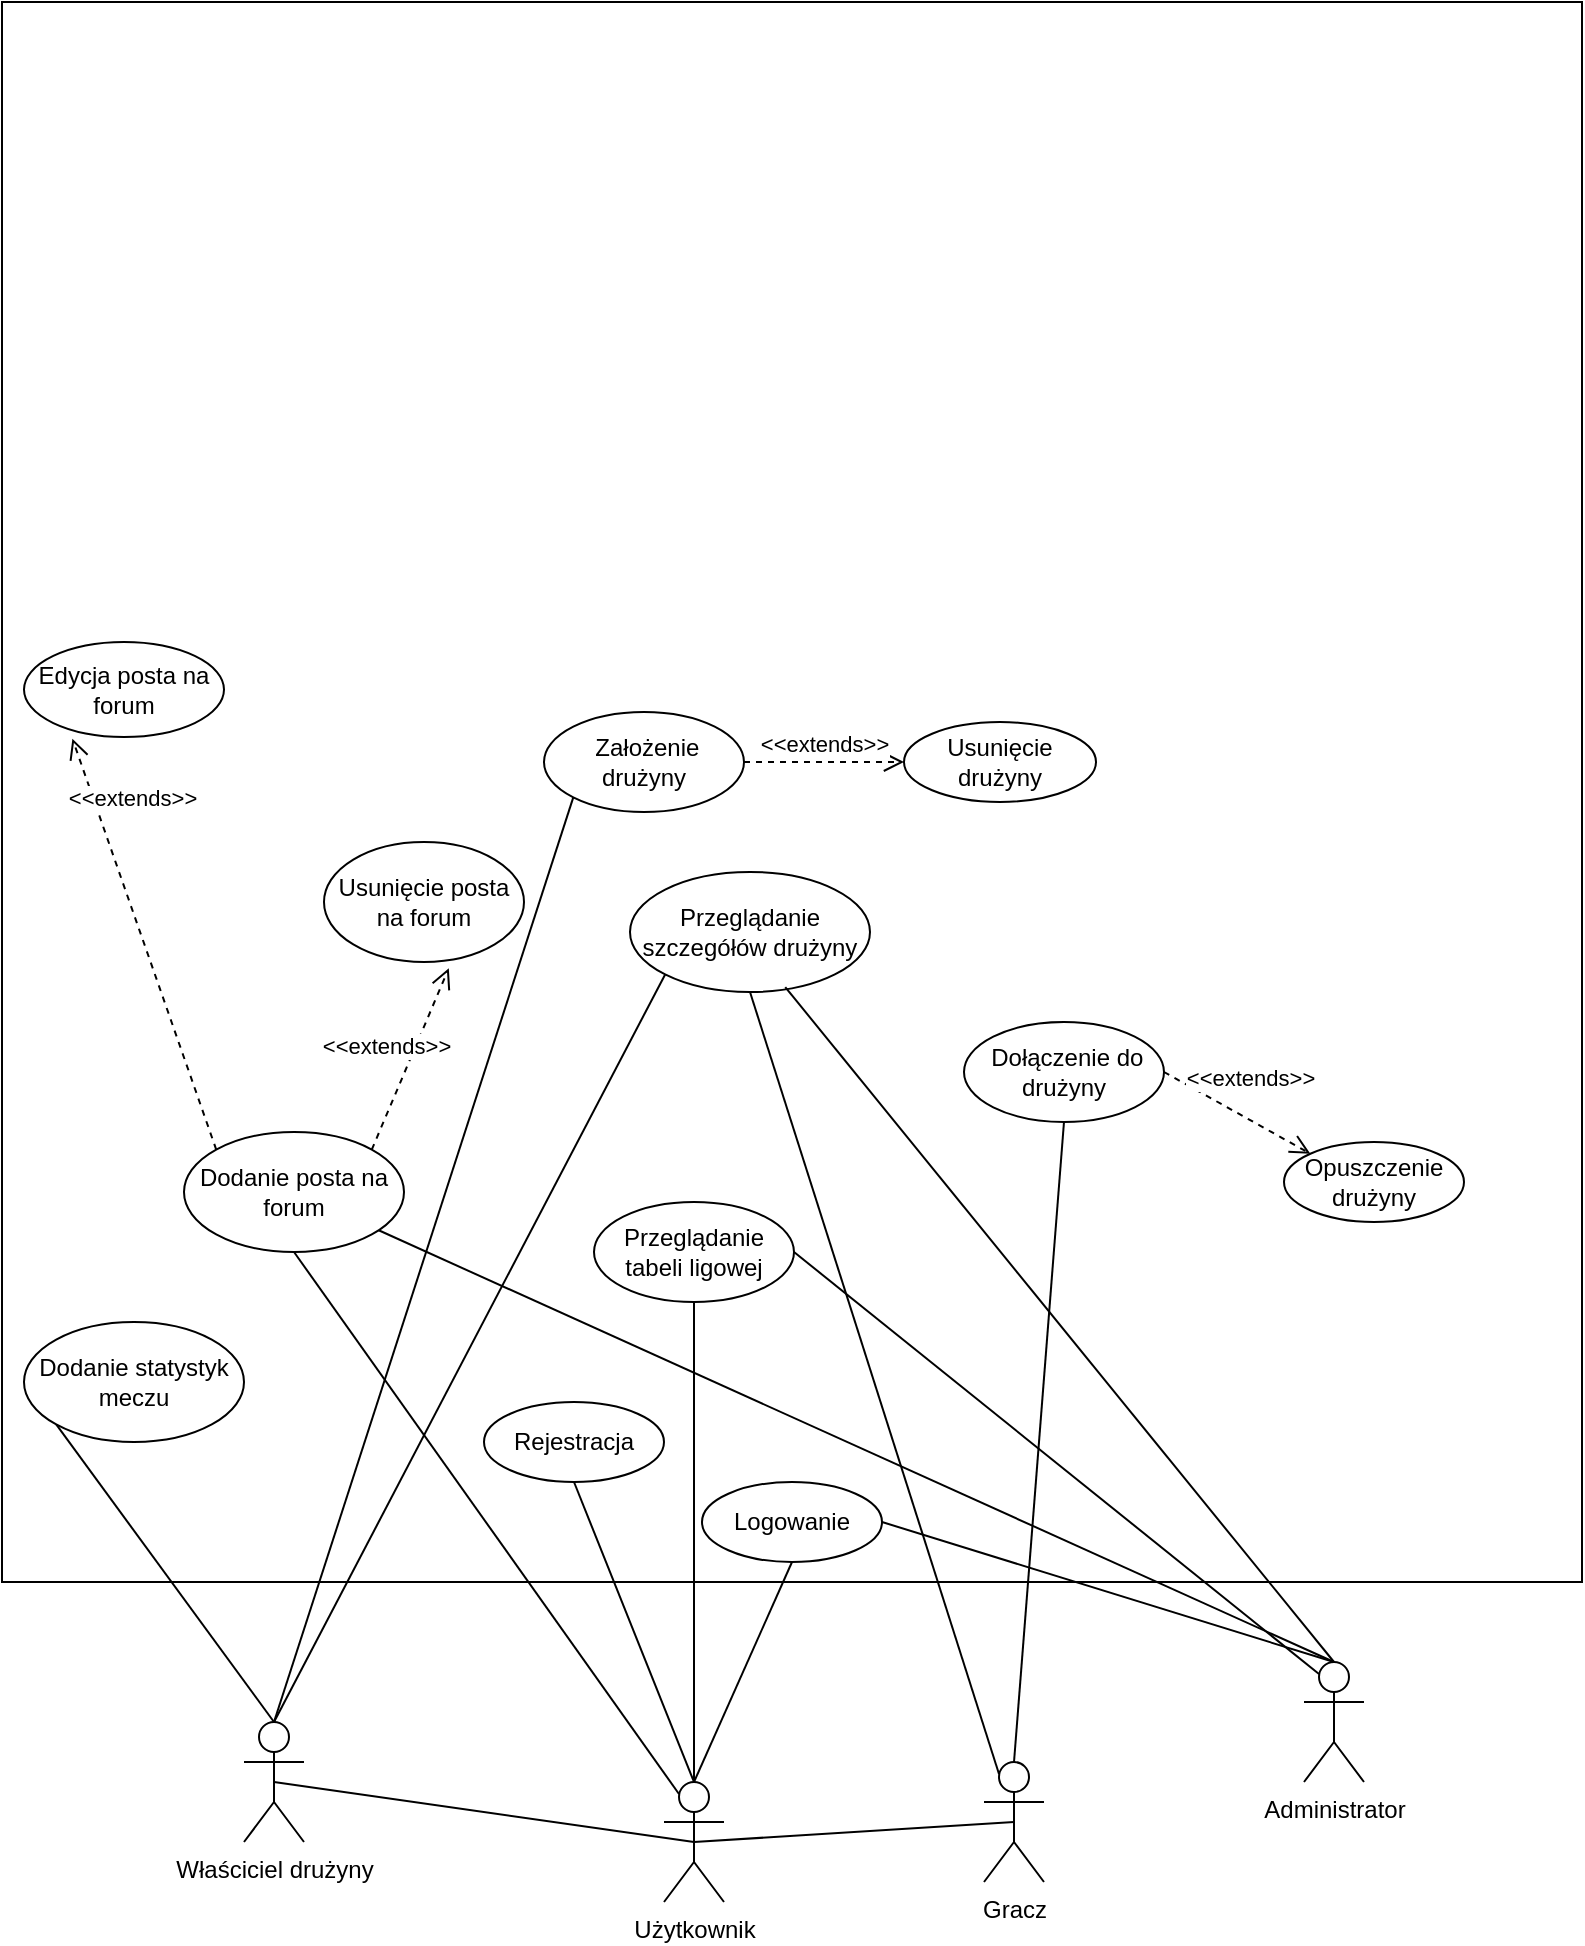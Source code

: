 <mxfile version="22.1.5" type="github">
  <diagram name="Strona-1" id="X-7RsSTV_ApfDy_lV50m">
    <mxGraphModel dx="1687" dy="911" grid="1" gridSize="10" guides="1" tooltips="1" connect="1" arrows="1" fold="1" page="1" pageScale="1" pageWidth="827" pageHeight="1169" math="0" shadow="0">
      <root>
        <mxCell id="0" />
        <mxCell id="1" parent="0" />
        <mxCell id="tqh2C1JOozACmvzIIyUE-1" value="Właściciel drużyny" style="shape=umlActor;verticalLabelPosition=bottom;verticalAlign=top;html=1;outlineConnect=0;" vertex="1" parent="1">
          <mxGeometry x="140" y="980" width="30" height="60" as="geometry" />
        </mxCell>
        <mxCell id="tqh2C1JOozACmvzIIyUE-2" value="Użytkownik" style="shape=umlActor;verticalLabelPosition=bottom;verticalAlign=top;html=1;outlineConnect=0;" vertex="1" parent="1">
          <mxGeometry x="350" y="1010" width="30" height="60" as="geometry" />
        </mxCell>
        <mxCell id="tqh2C1JOozACmvzIIyUE-3" value="Administrator" style="shape=umlActor;verticalLabelPosition=bottom;verticalAlign=top;html=1;outlineConnect=0;" vertex="1" parent="1">
          <mxGeometry x="670" y="950" width="30" height="60" as="geometry" />
        </mxCell>
        <mxCell id="tqh2C1JOozACmvzIIyUE-6" value="Gracz" style="shape=umlActor;verticalLabelPosition=bottom;verticalAlign=top;html=1;outlineConnect=0;" vertex="1" parent="1">
          <mxGeometry x="510" y="1000" width="30" height="60" as="geometry" />
        </mxCell>
        <mxCell id="tqh2C1JOozACmvzIIyUE-7" value="" style="whiteSpace=wrap;html=1;aspect=fixed;fillColor=none;" vertex="1" parent="1">
          <mxGeometry x="19" y="120" width="790" height="790" as="geometry" />
        </mxCell>
        <mxCell id="tqh2C1JOozACmvzIIyUE-8" value="" style="endArrow=none;html=1;rounded=0;exitX=0.5;exitY=0.5;exitDx=0;exitDy=0;exitPerimeter=0;entryX=0.5;entryY=0.5;entryDx=0;entryDy=0;entryPerimeter=0;" edge="1" parent="1" source="tqh2C1JOozACmvzIIyUE-2" target="tqh2C1JOozACmvzIIyUE-6">
          <mxGeometry width="50" height="50" relative="1" as="geometry">
            <mxPoint x="290" y="740" as="sourcePoint" />
            <mxPoint x="390" y="730" as="targetPoint" />
          </mxGeometry>
        </mxCell>
        <mxCell id="tqh2C1JOozACmvzIIyUE-9" value="" style="endArrow=none;html=1;rounded=0;entryX=0.5;entryY=0.5;entryDx=0;entryDy=0;entryPerimeter=0;exitX=0.5;exitY=0.5;exitDx=0;exitDy=0;exitPerimeter=0;" edge="1" parent="1" source="tqh2C1JOozACmvzIIyUE-2" target="tqh2C1JOozACmvzIIyUE-1">
          <mxGeometry width="50" height="50" relative="1" as="geometry">
            <mxPoint x="370" y="750" as="sourcePoint" />
            <mxPoint x="40" y="700" as="targetPoint" />
          </mxGeometry>
        </mxCell>
        <mxCell id="tqh2C1JOozACmvzIIyUE-13" value="&amp;nbsp;Założenie drużyny" style="ellipse;whiteSpace=wrap;html=1;" vertex="1" parent="1">
          <mxGeometry x="290" y="475" width="100" height="50" as="geometry" />
        </mxCell>
        <mxCell id="tqh2C1JOozACmvzIIyUE-14" value="&amp;nbsp;Dołączenie do drużyny" style="ellipse;whiteSpace=wrap;html=1;" vertex="1" parent="1">
          <mxGeometry x="500" y="630" width="100" height="50" as="geometry" />
        </mxCell>
        <mxCell id="tqh2C1JOozACmvzIIyUE-16" value="Rejestracja" style="ellipse;whiteSpace=wrap;html=1;" vertex="1" parent="1">
          <mxGeometry x="260" y="820" width="90" height="40" as="geometry" />
        </mxCell>
        <mxCell id="tqh2C1JOozACmvzIIyUE-17" value="Logowanie" style="ellipse;whiteSpace=wrap;html=1;" vertex="1" parent="1">
          <mxGeometry x="369" y="860" width="90" height="40" as="geometry" />
        </mxCell>
        <mxCell id="tqh2C1JOozACmvzIIyUE-18" value="Usunięcie drużyny" style="ellipse;whiteSpace=wrap;html=1;" vertex="1" parent="1">
          <mxGeometry x="470" y="480" width="96" height="40" as="geometry" />
        </mxCell>
        <mxCell id="tqh2C1JOozACmvzIIyUE-19" value="&lt;div&gt;Opuszczenie&lt;/div&gt;&lt;div&gt;drużyny&lt;br&gt;&lt;/div&gt;" style="ellipse;whiteSpace=wrap;html=1;" vertex="1" parent="1">
          <mxGeometry x="660" y="690" width="90" height="40" as="geometry" />
        </mxCell>
        <mxCell id="tqh2C1JOozACmvzIIyUE-20" value="Dodanie statystyk meczu" style="ellipse;whiteSpace=wrap;html=1;" vertex="1" parent="1">
          <mxGeometry x="30" y="780" width="110" height="60" as="geometry" />
        </mxCell>
        <mxCell id="tqh2C1JOozACmvzIIyUE-21" value="&lt;div&gt;Przeglądanie&lt;/div&gt;&lt;div&gt;tabeli ligowej&lt;br&gt;&lt;/div&gt;" style="ellipse;whiteSpace=wrap;html=1;" vertex="1" parent="1">
          <mxGeometry x="315" y="720" width="100" height="50" as="geometry" />
        </mxCell>
        <mxCell id="tqh2C1JOozACmvzIIyUE-22" value="Przeglądanie szczegółów drużyny" style="ellipse;whiteSpace=wrap;html=1;" vertex="1" parent="1">
          <mxGeometry x="333" y="555" width="120" height="60" as="geometry" />
        </mxCell>
        <mxCell id="tqh2C1JOozACmvzIIyUE-23" value="Dodanie posta na forum" style="ellipse;whiteSpace=wrap;html=1;" vertex="1" parent="1">
          <mxGeometry x="110" y="685" width="110" height="60" as="geometry" />
        </mxCell>
        <mxCell id="tqh2C1JOozACmvzIIyUE-24" value="Usunięcie posta na forum" style="ellipse;whiteSpace=wrap;html=1;" vertex="1" parent="1">
          <mxGeometry x="180" y="540" width="100" height="60" as="geometry" />
        </mxCell>
        <mxCell id="tqh2C1JOozACmvzIIyUE-25" value="Edycja posta na forum" style="ellipse;whiteSpace=wrap;html=1;" vertex="1" parent="1">
          <mxGeometry x="30" y="440" width="100" height="47.5" as="geometry" />
        </mxCell>
        <mxCell id="tqh2C1JOozACmvzIIyUE-26" value="&amp;lt;&amp;lt;extends&amp;gt;&amp;gt;" style="html=1;verticalAlign=bottom;endArrow=open;dashed=1;endSize=8;curved=0;rounded=0;exitX=1;exitY=0.5;exitDx=0;exitDy=0;entryX=0;entryY=0.5;entryDx=0;entryDy=0;" edge="1" parent="1" source="tqh2C1JOozACmvzIIyUE-13" target="tqh2C1JOozACmvzIIyUE-18">
          <mxGeometry relative="1" as="geometry">
            <mxPoint x="339.996" y="450" as="sourcePoint" />
            <mxPoint x="486.36" y="220" as="targetPoint" />
          </mxGeometry>
        </mxCell>
        <mxCell id="tqh2C1JOozACmvzIIyUE-27" value="" style="endArrow=none;html=1;rounded=0;exitX=0.5;exitY=0;exitDx=0;exitDy=0;exitPerimeter=0;entryX=0.5;entryY=1;entryDx=0;entryDy=0;" edge="1" parent="1" source="tqh2C1JOozACmvzIIyUE-6" target="tqh2C1JOozACmvzIIyUE-14">
          <mxGeometry width="50" height="50" relative="1" as="geometry">
            <mxPoint x="390" y="480" as="sourcePoint" />
            <mxPoint x="440" y="430" as="targetPoint" />
          </mxGeometry>
        </mxCell>
        <mxCell id="tqh2C1JOozACmvzIIyUE-28" value="&amp;lt;&amp;lt;extends&amp;gt;&amp;gt;" style="html=1;verticalAlign=bottom;endArrow=open;dashed=1;endSize=8;curved=0;rounded=0;exitX=1;exitY=0.5;exitDx=0;exitDy=0;entryX=0;entryY=0;entryDx=0;entryDy=0;" edge="1" parent="1" source="tqh2C1JOozACmvzIIyUE-14" target="tqh2C1JOozACmvzIIyUE-19">
          <mxGeometry x="0.039" y="10" relative="1" as="geometry">
            <mxPoint x="503" y="564.5" as="sourcePoint" />
            <mxPoint x="550" y="564.5" as="targetPoint" />
            <mxPoint as="offset" />
          </mxGeometry>
        </mxCell>
        <mxCell id="tqh2C1JOozACmvzIIyUE-32" value="&amp;lt;&amp;lt;extends&amp;gt;&amp;gt;" style="html=1;verticalAlign=bottom;endArrow=open;dashed=1;endSize=8;curved=0;rounded=0;exitX=0;exitY=0;exitDx=0;exitDy=0;entryX=0.242;entryY=1.018;entryDx=0;entryDy=0;entryPerimeter=0;" edge="1" parent="1" source="tqh2C1JOozACmvzIIyUE-23" target="tqh2C1JOozACmvzIIyUE-25">
          <mxGeometry x="0.57" y="-15" relative="1" as="geometry">
            <mxPoint x="450" y="450" as="sourcePoint" />
            <mxPoint x="370" y="450" as="targetPoint" />
            <mxPoint as="offset" />
          </mxGeometry>
        </mxCell>
        <mxCell id="tqh2C1JOozACmvzIIyUE-33" value="&amp;lt;&amp;lt;extends&amp;gt;&amp;gt;" style="html=1;verticalAlign=bottom;endArrow=open;dashed=1;endSize=8;curved=0;rounded=0;exitX=1;exitY=0;exitDx=0;exitDy=0;entryX=0.624;entryY=1.052;entryDx=0;entryDy=0;entryPerimeter=0;" edge="1" parent="1" source="tqh2C1JOozACmvzIIyUE-23" target="tqh2C1JOozACmvzIIyUE-24">
          <mxGeometry x="-0.143" y="10" relative="1" as="geometry">
            <mxPoint x="234" y="589" as="sourcePoint" />
            <mxPoint x="261" y="557" as="targetPoint" />
            <mxPoint as="offset" />
          </mxGeometry>
        </mxCell>
        <mxCell id="tqh2C1JOozACmvzIIyUE-39" value="" style="endArrow=none;html=1;rounded=0;entryX=0.25;entryY=0.1;entryDx=0;entryDy=0;entryPerimeter=0;exitX=0.5;exitY=1;exitDx=0;exitDy=0;" edge="1" parent="1" source="tqh2C1JOozACmvzIIyUE-22" target="tqh2C1JOozACmvzIIyUE-6">
          <mxGeometry width="50" height="50" relative="1" as="geometry">
            <mxPoint x="390" y="480" as="sourcePoint" />
            <mxPoint x="440" y="430" as="targetPoint" />
          </mxGeometry>
        </mxCell>
        <mxCell id="tqh2C1JOozACmvzIIyUE-43" value="" style="endArrow=none;html=1;rounded=0;exitX=0.5;exitY=0;exitDx=0;exitDy=0;exitPerimeter=0;entryX=0;entryY=1;entryDx=0;entryDy=0;" edge="1" parent="1" source="tqh2C1JOozACmvzIIyUE-1" target="tqh2C1JOozACmvzIIyUE-22">
          <mxGeometry width="50" height="50" relative="1" as="geometry">
            <mxPoint x="470" y="710" as="sourcePoint" />
            <mxPoint x="520" y="660" as="targetPoint" />
          </mxGeometry>
        </mxCell>
        <mxCell id="tqh2C1JOozACmvzIIyUE-44" value="" style="endArrow=none;html=1;rounded=0;exitX=0.5;exitY=0;exitDx=0;exitDy=0;exitPerimeter=0;entryX=0.5;entryY=1;entryDx=0;entryDy=0;" edge="1" parent="1" source="tqh2C1JOozACmvzIIyUE-2" target="tqh2C1JOozACmvzIIyUE-16">
          <mxGeometry width="50" height="50" relative="1" as="geometry">
            <mxPoint x="470" y="640" as="sourcePoint" />
            <mxPoint x="520" y="590" as="targetPoint" />
          </mxGeometry>
        </mxCell>
        <mxCell id="tqh2C1JOozACmvzIIyUE-45" value="" style="endArrow=none;html=1;rounded=0;exitX=0.5;exitY=0;exitDx=0;exitDy=0;exitPerimeter=0;entryX=0.5;entryY=1;entryDx=0;entryDy=0;" edge="1" parent="1" source="tqh2C1JOozACmvzIIyUE-2" target="tqh2C1JOozACmvzIIyUE-17">
          <mxGeometry width="50" height="50" relative="1" as="geometry">
            <mxPoint x="470" y="640" as="sourcePoint" />
            <mxPoint x="520" y="590" as="targetPoint" />
          </mxGeometry>
        </mxCell>
        <mxCell id="tqh2C1JOozACmvzIIyUE-47" value="" style="endArrow=none;html=1;rounded=0;exitX=0.5;exitY=0;exitDx=0;exitDy=0;exitPerimeter=0;entryX=1;entryY=0.5;entryDx=0;entryDy=0;" edge="1" parent="1" source="tqh2C1JOozACmvzIIyUE-3" target="tqh2C1JOozACmvzIIyUE-17">
          <mxGeometry width="50" height="50" relative="1" as="geometry">
            <mxPoint x="470" y="740" as="sourcePoint" />
            <mxPoint x="520" y="690" as="targetPoint" />
          </mxGeometry>
        </mxCell>
        <mxCell id="tqh2C1JOozACmvzIIyUE-48" value="" style="endArrow=none;html=1;rounded=0;exitX=0.5;exitY=0;exitDx=0;exitDy=0;exitPerimeter=0;entryX=0.647;entryY=0.959;entryDx=0;entryDy=0;entryPerimeter=0;" edge="1" parent="1" source="tqh2C1JOozACmvzIIyUE-3" target="tqh2C1JOozACmvzIIyUE-22">
          <mxGeometry width="50" height="50" relative="1" as="geometry">
            <mxPoint x="470" y="740" as="sourcePoint" />
            <mxPoint x="520" y="690" as="targetPoint" />
          </mxGeometry>
        </mxCell>
        <mxCell id="tqh2C1JOozACmvzIIyUE-49" value="" style="endArrow=none;html=1;rounded=0;exitX=0.5;exitY=0;exitDx=0;exitDy=0;exitPerimeter=0;entryX=0;entryY=1;entryDx=0;entryDy=0;" edge="1" parent="1" source="tqh2C1JOozACmvzIIyUE-1" target="tqh2C1JOozACmvzIIyUE-20">
          <mxGeometry width="50" height="50" relative="1" as="geometry">
            <mxPoint x="470" y="640" as="sourcePoint" />
            <mxPoint x="520" y="590" as="targetPoint" />
          </mxGeometry>
        </mxCell>
        <mxCell id="tqh2C1JOozACmvzIIyUE-51" value="" style="endArrow=none;html=1;rounded=0;entryX=0;entryY=1;entryDx=0;entryDy=0;exitX=0.5;exitY=0;exitDx=0;exitDy=0;exitPerimeter=0;" edge="1" parent="1" source="tqh2C1JOozACmvzIIyUE-1" target="tqh2C1JOozACmvzIIyUE-13">
          <mxGeometry width="50" height="50" relative="1" as="geometry">
            <mxPoint x="215" y="750" as="sourcePoint" />
            <mxPoint x="265" y="700" as="targetPoint" />
          </mxGeometry>
        </mxCell>
        <mxCell id="tqh2C1JOozACmvzIIyUE-53" value="" style="endArrow=none;html=1;rounded=0;exitX=0.5;exitY=0;exitDx=0;exitDy=0;exitPerimeter=0;" edge="1" parent="1" source="tqh2C1JOozACmvzIIyUE-2" target="tqh2C1JOozACmvzIIyUE-21">
          <mxGeometry width="50" height="50" relative="1" as="geometry">
            <mxPoint x="470" y="710" as="sourcePoint" />
            <mxPoint x="520" y="660" as="targetPoint" />
          </mxGeometry>
        </mxCell>
        <mxCell id="tqh2C1JOozACmvzIIyUE-55" value="" style="endArrow=none;html=1;rounded=0;exitX=0.25;exitY=0.1;exitDx=0;exitDy=0;exitPerimeter=0;entryX=0.5;entryY=1;entryDx=0;entryDy=0;" edge="1" parent="1" source="tqh2C1JOozACmvzIIyUE-2" target="tqh2C1JOozACmvzIIyUE-23">
          <mxGeometry width="50" height="50" relative="1" as="geometry">
            <mxPoint x="650" y="750" as="sourcePoint" />
            <mxPoint x="700" y="700" as="targetPoint" />
          </mxGeometry>
        </mxCell>
        <mxCell id="tqh2C1JOozACmvzIIyUE-57" value="" style="endArrow=none;html=1;rounded=0;entryX=0.25;entryY=0.1;entryDx=0;entryDy=0;entryPerimeter=0;exitX=1;exitY=0.5;exitDx=0;exitDy=0;" edge="1" parent="1" source="tqh2C1JOozACmvzIIyUE-21" target="tqh2C1JOozACmvzIIyUE-3">
          <mxGeometry width="50" height="50" relative="1" as="geometry">
            <mxPoint x="670" y="1020" as="sourcePoint" />
            <mxPoint x="720" y="970" as="targetPoint" />
          </mxGeometry>
        </mxCell>
        <mxCell id="tqh2C1JOozACmvzIIyUE-59" value="" style="endArrow=none;html=1;rounded=0;exitX=0.5;exitY=0;exitDx=0;exitDy=0;exitPerimeter=0;" edge="1" parent="1" source="tqh2C1JOozACmvzIIyUE-3" target="tqh2C1JOozACmvzIIyUE-23">
          <mxGeometry width="50" height="50" relative="1" as="geometry">
            <mxPoint x="650" y="710" as="sourcePoint" />
            <mxPoint x="700" y="660" as="targetPoint" />
          </mxGeometry>
        </mxCell>
      </root>
    </mxGraphModel>
  </diagram>
</mxfile>
